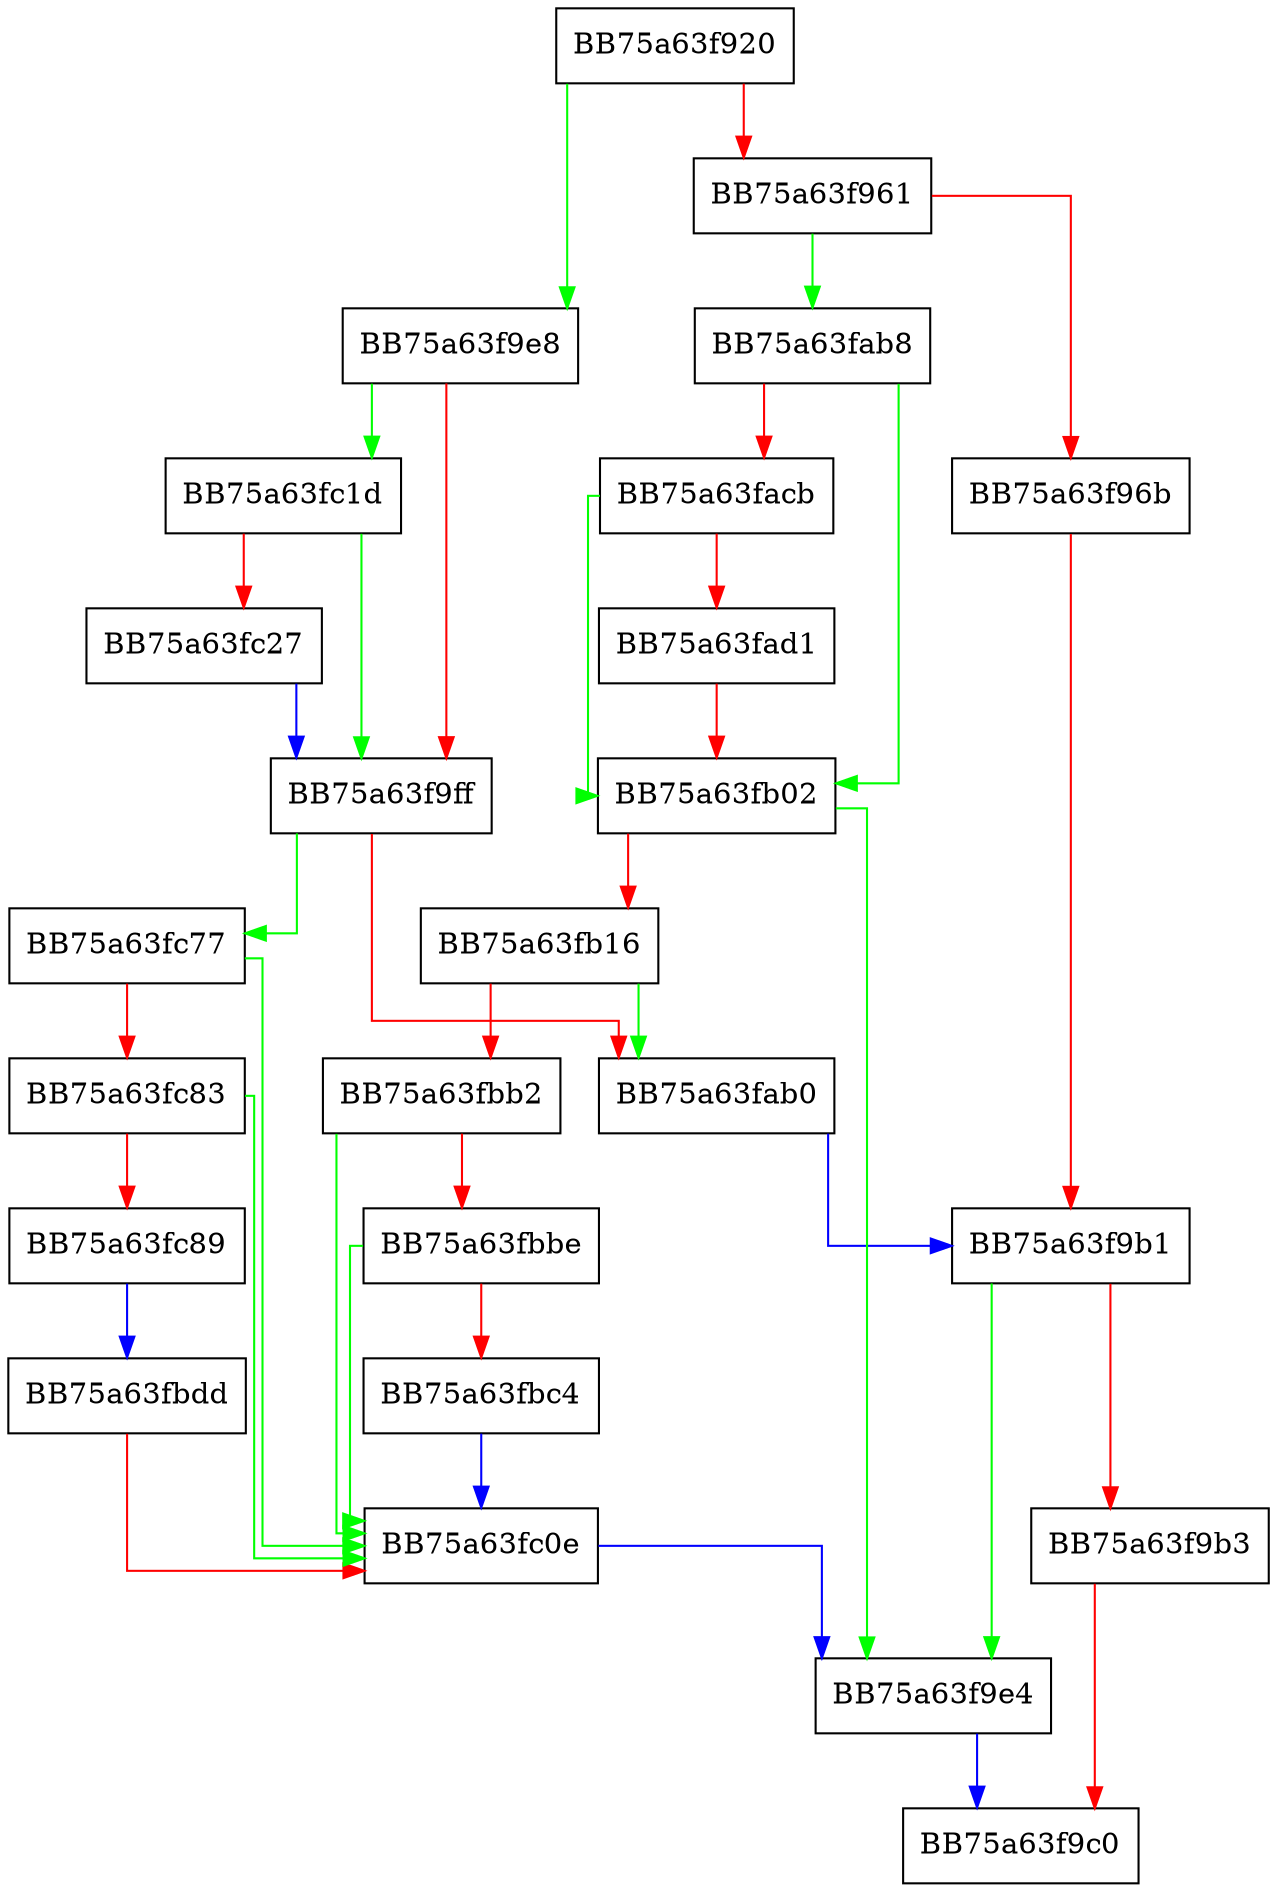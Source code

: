 digraph ScanCallback {
  node [shape="box"];
  graph [splines=ortho];
  BB75a63f920 -> BB75a63f9e8 [color="green"];
  BB75a63f920 -> BB75a63f961 [color="red"];
  BB75a63f961 -> BB75a63fab8 [color="green"];
  BB75a63f961 -> BB75a63f96b [color="red"];
  BB75a63f96b -> BB75a63f9b1 [color="red"];
  BB75a63f9b1 -> BB75a63f9e4 [color="green"];
  BB75a63f9b1 -> BB75a63f9b3 [color="red"];
  BB75a63f9b3 -> BB75a63f9c0 [color="red"];
  BB75a63f9e4 -> BB75a63f9c0 [color="blue"];
  BB75a63f9e8 -> BB75a63fc1d [color="green"];
  BB75a63f9e8 -> BB75a63f9ff [color="red"];
  BB75a63f9ff -> BB75a63fc77 [color="green"];
  BB75a63f9ff -> BB75a63fab0 [color="red"];
  BB75a63fab0 -> BB75a63f9b1 [color="blue"];
  BB75a63fab8 -> BB75a63fb02 [color="green"];
  BB75a63fab8 -> BB75a63facb [color="red"];
  BB75a63facb -> BB75a63fb02 [color="green"];
  BB75a63facb -> BB75a63fad1 [color="red"];
  BB75a63fad1 -> BB75a63fb02 [color="red"];
  BB75a63fb02 -> BB75a63f9e4 [color="green"];
  BB75a63fb02 -> BB75a63fb16 [color="red"];
  BB75a63fb16 -> BB75a63fab0 [color="green"];
  BB75a63fb16 -> BB75a63fbb2 [color="red"];
  BB75a63fbb2 -> BB75a63fc0e [color="green"];
  BB75a63fbb2 -> BB75a63fbbe [color="red"];
  BB75a63fbbe -> BB75a63fc0e [color="green"];
  BB75a63fbbe -> BB75a63fbc4 [color="red"];
  BB75a63fbc4 -> BB75a63fc0e [color="blue"];
  BB75a63fbdd -> BB75a63fc0e [color="red"];
  BB75a63fc0e -> BB75a63f9e4 [color="blue"];
  BB75a63fc1d -> BB75a63f9ff [color="green"];
  BB75a63fc1d -> BB75a63fc27 [color="red"];
  BB75a63fc27 -> BB75a63f9ff [color="blue"];
  BB75a63fc77 -> BB75a63fc0e [color="green"];
  BB75a63fc77 -> BB75a63fc83 [color="red"];
  BB75a63fc83 -> BB75a63fc0e [color="green"];
  BB75a63fc83 -> BB75a63fc89 [color="red"];
  BB75a63fc89 -> BB75a63fbdd [color="blue"];
}